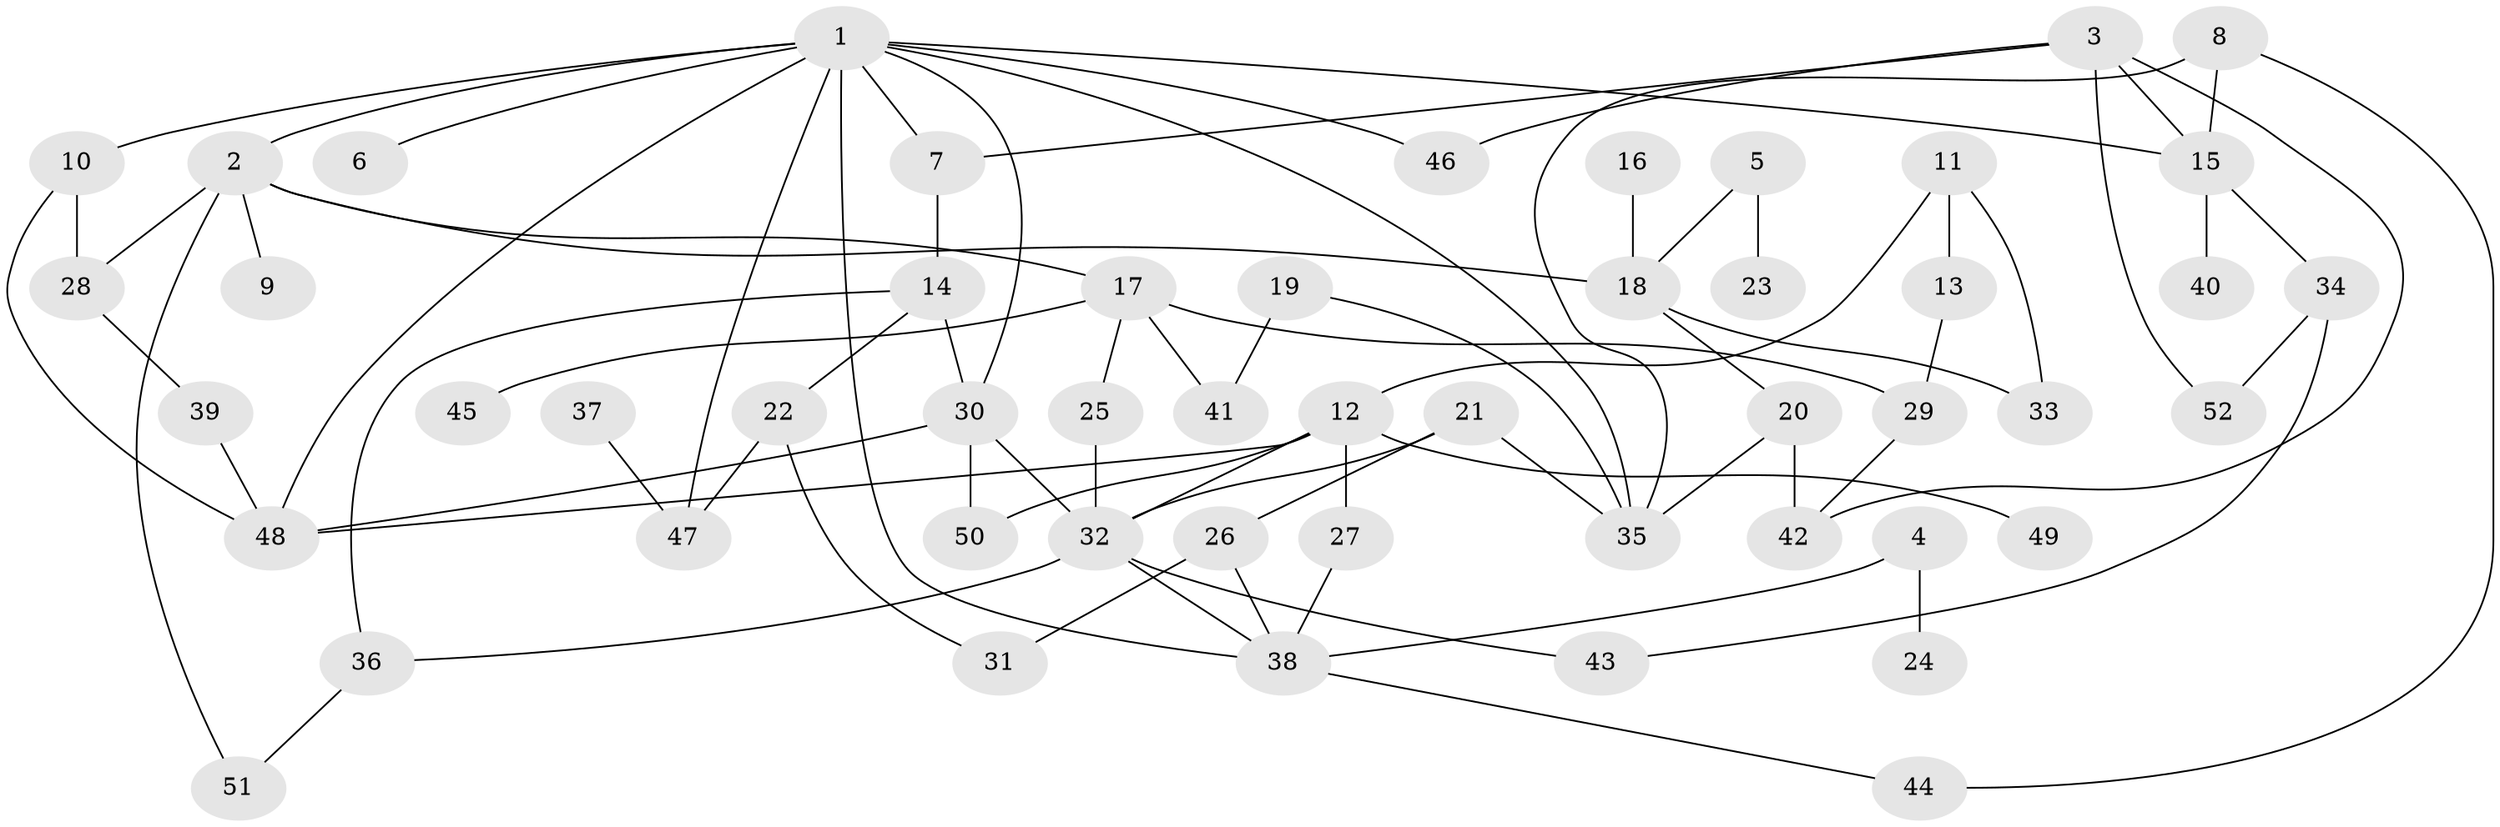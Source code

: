 // original degree distribution, {4: 0.07766990291262135, 7: 0.02912621359223301, 5: 0.038834951456310676, 6: 0.05825242718446602, 2: 0.39805825242718446, 3: 0.14563106796116504, 1: 0.2524271844660194}
// Generated by graph-tools (version 1.1) at 2025/01/03/09/25 03:01:10]
// undirected, 52 vertices, 79 edges
graph export_dot {
graph [start="1"]
  node [color=gray90,style=filled];
  1;
  2;
  3;
  4;
  5;
  6;
  7;
  8;
  9;
  10;
  11;
  12;
  13;
  14;
  15;
  16;
  17;
  18;
  19;
  20;
  21;
  22;
  23;
  24;
  25;
  26;
  27;
  28;
  29;
  30;
  31;
  32;
  33;
  34;
  35;
  36;
  37;
  38;
  39;
  40;
  41;
  42;
  43;
  44;
  45;
  46;
  47;
  48;
  49;
  50;
  51;
  52;
  1 -- 2 [weight=1.0];
  1 -- 6 [weight=1.0];
  1 -- 7 [weight=1.0];
  1 -- 10 [weight=1.0];
  1 -- 15 [weight=1.0];
  1 -- 30 [weight=1.0];
  1 -- 35 [weight=1.0];
  1 -- 38 [weight=1.0];
  1 -- 46 [weight=1.0];
  1 -- 47 [weight=1.0];
  1 -- 48 [weight=1.0];
  2 -- 9 [weight=1.0];
  2 -- 17 [weight=1.0];
  2 -- 18 [weight=1.0];
  2 -- 28 [weight=1.0];
  2 -- 51 [weight=1.0];
  3 -- 7 [weight=1.0];
  3 -- 15 [weight=1.0];
  3 -- 42 [weight=1.0];
  3 -- 46 [weight=1.0];
  3 -- 52 [weight=1.0];
  4 -- 24 [weight=1.0];
  4 -- 38 [weight=1.0];
  5 -- 18 [weight=1.0];
  5 -- 23 [weight=1.0];
  7 -- 14 [weight=1.0];
  8 -- 15 [weight=1.0];
  8 -- 35 [weight=1.0];
  8 -- 44 [weight=1.0];
  10 -- 28 [weight=1.0];
  10 -- 48 [weight=1.0];
  11 -- 12 [weight=1.0];
  11 -- 13 [weight=1.0];
  11 -- 33 [weight=1.0];
  12 -- 27 [weight=1.0];
  12 -- 32 [weight=1.0];
  12 -- 48 [weight=1.0];
  12 -- 49 [weight=1.0];
  12 -- 50 [weight=1.0];
  13 -- 29 [weight=1.0];
  14 -- 22 [weight=1.0];
  14 -- 30 [weight=1.0];
  14 -- 36 [weight=1.0];
  15 -- 34 [weight=1.0];
  15 -- 40 [weight=1.0];
  16 -- 18 [weight=1.0];
  17 -- 25 [weight=1.0];
  17 -- 29 [weight=1.0];
  17 -- 41 [weight=1.0];
  17 -- 45 [weight=1.0];
  18 -- 20 [weight=1.0];
  18 -- 33 [weight=1.0];
  19 -- 35 [weight=1.0];
  19 -- 41 [weight=1.0];
  20 -- 35 [weight=1.0];
  20 -- 42 [weight=1.0];
  21 -- 26 [weight=1.0];
  21 -- 32 [weight=1.0];
  21 -- 35 [weight=1.0];
  22 -- 31 [weight=1.0];
  22 -- 47 [weight=1.0];
  25 -- 32 [weight=1.0];
  26 -- 31 [weight=1.0];
  26 -- 38 [weight=1.0];
  27 -- 38 [weight=1.0];
  28 -- 39 [weight=1.0];
  29 -- 42 [weight=1.0];
  30 -- 32 [weight=2.0];
  30 -- 48 [weight=1.0];
  30 -- 50 [weight=1.0];
  32 -- 36 [weight=1.0];
  32 -- 38 [weight=1.0];
  32 -- 43 [weight=1.0];
  34 -- 43 [weight=1.0];
  34 -- 52 [weight=1.0];
  36 -- 51 [weight=1.0];
  37 -- 47 [weight=1.0];
  38 -- 44 [weight=1.0];
  39 -- 48 [weight=1.0];
}
